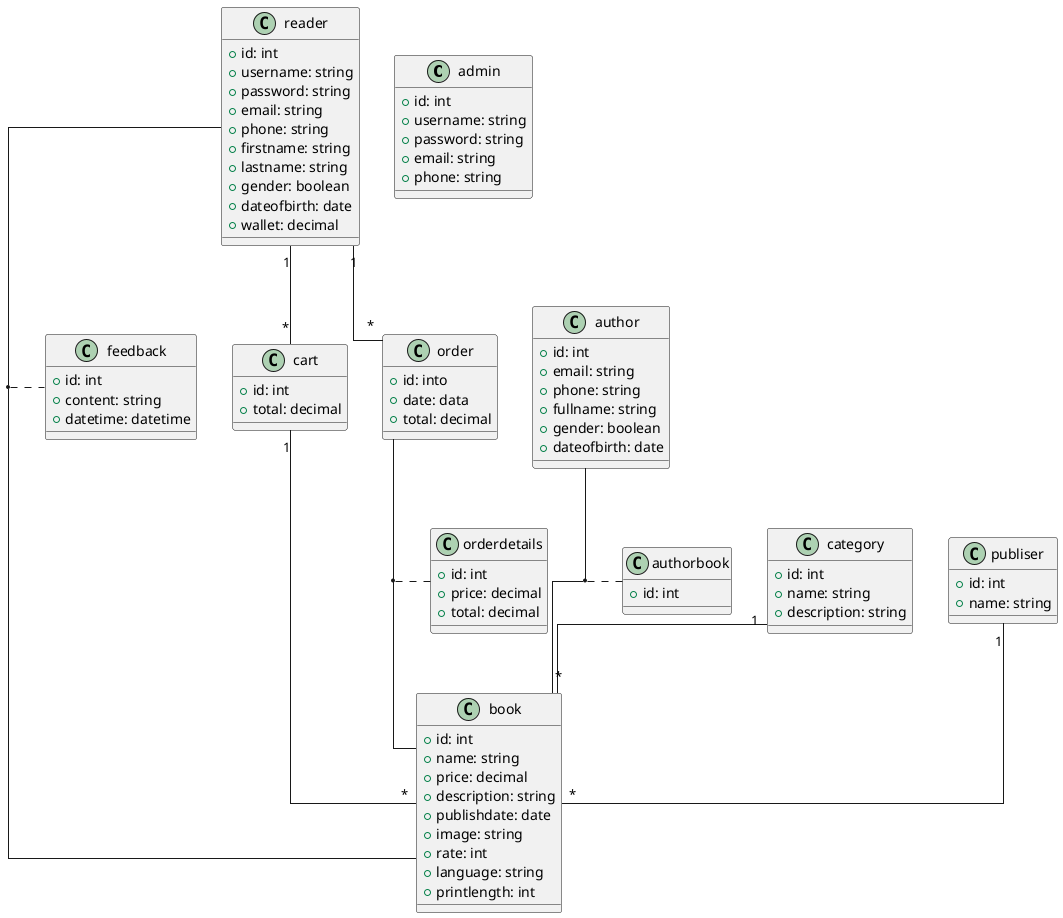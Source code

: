 @startuml
skinparam linetype ortho

class admin{
    + id: int
    + username: string
    + password: string
    + email: string
    + phone: string
}

class reader{
    + id: int
    + username: string
    + password: string
    + email: string
    + phone: string
    + firstname: string
    + lastname: string
    + gender: boolean
    + dateofbirth: date
    + wallet: decimal
}

class category{
    + id: int
    + name: string
    + description: string
}

class publiser{
    + id: int
    + name: string
}

class book{
    + id: int
    + name: string
    + price: decimal
    + description: string
    + publishdate: date
    + image: string
    + rate: int
    + language: string
    + printlength: int
}

class cart{
    + id: int
    + total: decimal
}

class feedback{
    + id: int
    + content: string
    + datetime: datetime
}

class order{
    + id: into
    + date: data
    + total: decimal
}

class orderdetails{
    + id: int
    + price: decimal
    + total: decimal
}

class author{
    + id: int
    + email: string
    + phone: string
    + fullname: string
    + gender: boolean
    + dateofbirth: date
}

class authorbook{
    + id: int
}

reader "1" -- "*" cart
cart "1" -- "*" book
reader "1" -- "*" order
category "1" -- "*" book
publiser "1" -- "*" book


(reader,book) .. feedback
(order,book) .. orderdetails
(author,book) .. authorbook

@enduml